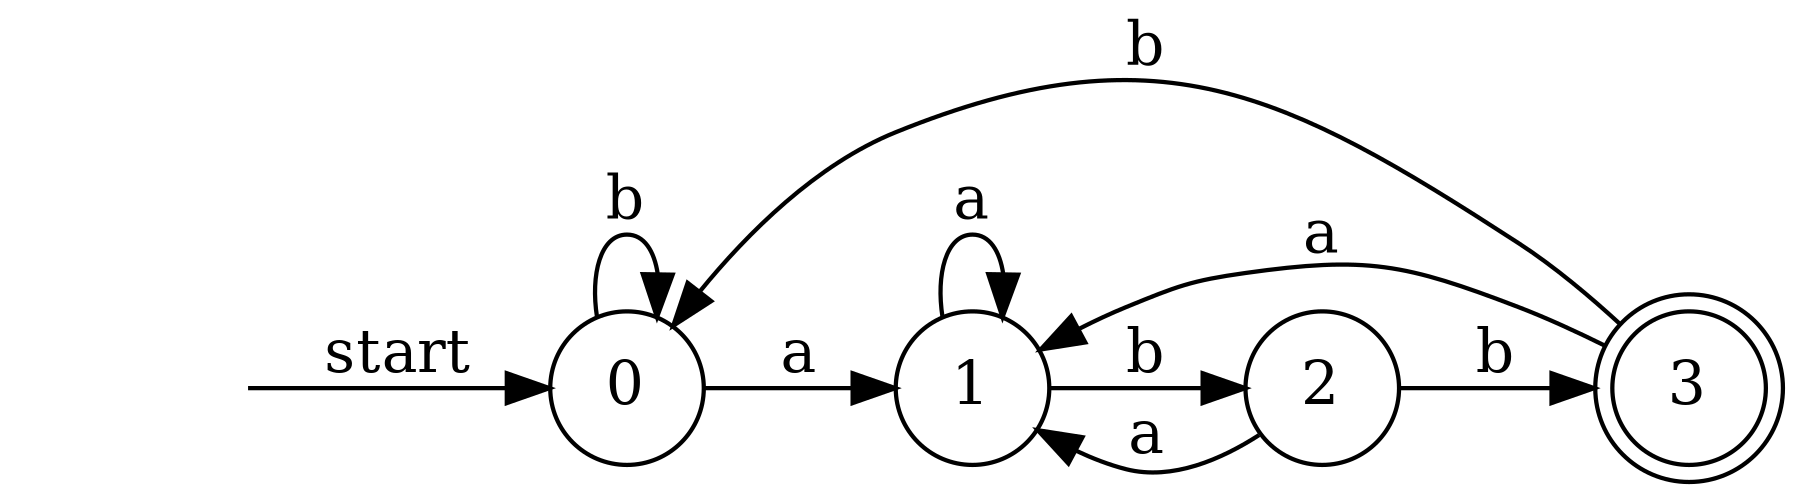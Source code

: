 digraph finite_state_machine {
	rankdir=LR;
	size="12,9!"
    S [ style = invis ];
	node [shape = doublecircle]; "3";
	node [shape = circle];
    edge [ weight=10 ];
	S   -> "0" [label = "start"];
	"0" -> "1" [label = "a"];
	"1" -> "2" [label = "b"];
	"2" -> "3" [label = "b"];
    edge [ weight=1 ];
	"0" -> "0" [label = "b"];
	"1" -> "1" [label = "a"];
	"2" -> "1" [label = "a"];
	"3" -> "0" [label = "b"];
	"3" -> "1" [label = "a"];
}
